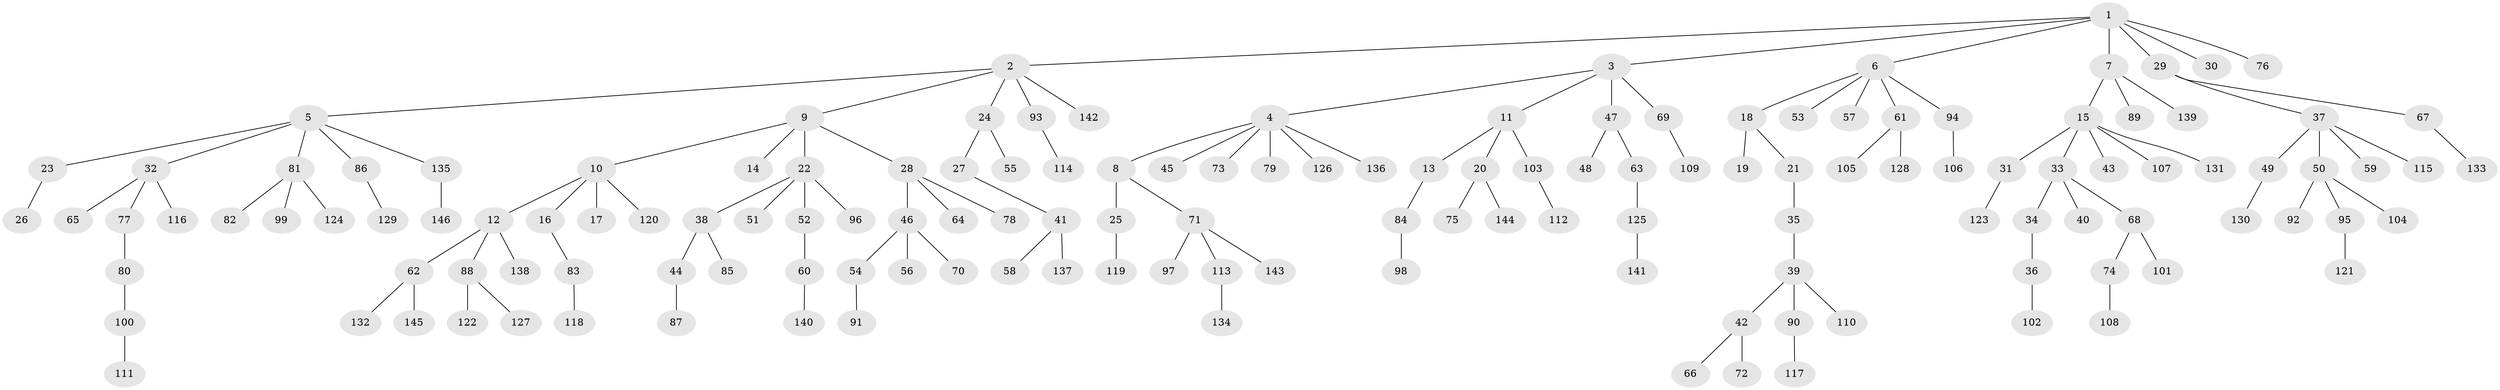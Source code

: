// coarse degree distribution, {6: 0.0273972602739726, 4: 0.0410958904109589, 5: 0.0136986301369863, 3: 0.2191780821917808, 2: 0.2191780821917808, 1: 0.4794520547945205}
// Generated by graph-tools (version 1.1) at 2025/51/03/04/25 22:51:59]
// undirected, 146 vertices, 145 edges
graph export_dot {
  node [color=gray90,style=filled];
  1;
  2;
  3;
  4;
  5;
  6;
  7;
  8;
  9;
  10;
  11;
  12;
  13;
  14;
  15;
  16;
  17;
  18;
  19;
  20;
  21;
  22;
  23;
  24;
  25;
  26;
  27;
  28;
  29;
  30;
  31;
  32;
  33;
  34;
  35;
  36;
  37;
  38;
  39;
  40;
  41;
  42;
  43;
  44;
  45;
  46;
  47;
  48;
  49;
  50;
  51;
  52;
  53;
  54;
  55;
  56;
  57;
  58;
  59;
  60;
  61;
  62;
  63;
  64;
  65;
  66;
  67;
  68;
  69;
  70;
  71;
  72;
  73;
  74;
  75;
  76;
  77;
  78;
  79;
  80;
  81;
  82;
  83;
  84;
  85;
  86;
  87;
  88;
  89;
  90;
  91;
  92;
  93;
  94;
  95;
  96;
  97;
  98;
  99;
  100;
  101;
  102;
  103;
  104;
  105;
  106;
  107;
  108;
  109;
  110;
  111;
  112;
  113;
  114;
  115;
  116;
  117;
  118;
  119;
  120;
  121;
  122;
  123;
  124;
  125;
  126;
  127;
  128;
  129;
  130;
  131;
  132;
  133;
  134;
  135;
  136;
  137;
  138;
  139;
  140;
  141;
  142;
  143;
  144;
  145;
  146;
  1 -- 2;
  1 -- 3;
  1 -- 6;
  1 -- 7;
  1 -- 29;
  1 -- 30;
  1 -- 76;
  2 -- 5;
  2 -- 9;
  2 -- 24;
  2 -- 93;
  2 -- 142;
  3 -- 4;
  3 -- 11;
  3 -- 47;
  3 -- 69;
  4 -- 8;
  4 -- 45;
  4 -- 73;
  4 -- 79;
  4 -- 126;
  4 -- 136;
  5 -- 23;
  5 -- 32;
  5 -- 81;
  5 -- 86;
  5 -- 135;
  6 -- 18;
  6 -- 53;
  6 -- 57;
  6 -- 61;
  6 -- 94;
  7 -- 15;
  7 -- 89;
  7 -- 139;
  8 -- 25;
  8 -- 71;
  9 -- 10;
  9 -- 14;
  9 -- 22;
  9 -- 28;
  10 -- 12;
  10 -- 16;
  10 -- 17;
  10 -- 120;
  11 -- 13;
  11 -- 20;
  11 -- 103;
  12 -- 62;
  12 -- 88;
  12 -- 138;
  13 -- 84;
  15 -- 31;
  15 -- 33;
  15 -- 43;
  15 -- 107;
  15 -- 131;
  16 -- 83;
  18 -- 19;
  18 -- 21;
  20 -- 75;
  20 -- 144;
  21 -- 35;
  22 -- 38;
  22 -- 51;
  22 -- 52;
  22 -- 96;
  23 -- 26;
  24 -- 27;
  24 -- 55;
  25 -- 119;
  27 -- 41;
  28 -- 46;
  28 -- 64;
  28 -- 78;
  29 -- 37;
  29 -- 67;
  31 -- 123;
  32 -- 65;
  32 -- 77;
  32 -- 116;
  33 -- 34;
  33 -- 40;
  33 -- 68;
  34 -- 36;
  35 -- 39;
  36 -- 102;
  37 -- 49;
  37 -- 50;
  37 -- 59;
  37 -- 115;
  38 -- 44;
  38 -- 85;
  39 -- 42;
  39 -- 90;
  39 -- 110;
  41 -- 58;
  41 -- 137;
  42 -- 66;
  42 -- 72;
  44 -- 87;
  46 -- 54;
  46 -- 56;
  46 -- 70;
  47 -- 48;
  47 -- 63;
  49 -- 130;
  50 -- 92;
  50 -- 95;
  50 -- 104;
  52 -- 60;
  54 -- 91;
  60 -- 140;
  61 -- 105;
  61 -- 128;
  62 -- 132;
  62 -- 145;
  63 -- 125;
  67 -- 133;
  68 -- 74;
  68 -- 101;
  69 -- 109;
  71 -- 97;
  71 -- 113;
  71 -- 143;
  74 -- 108;
  77 -- 80;
  80 -- 100;
  81 -- 82;
  81 -- 99;
  81 -- 124;
  83 -- 118;
  84 -- 98;
  86 -- 129;
  88 -- 122;
  88 -- 127;
  90 -- 117;
  93 -- 114;
  94 -- 106;
  95 -- 121;
  100 -- 111;
  103 -- 112;
  113 -- 134;
  125 -- 141;
  135 -- 146;
}
